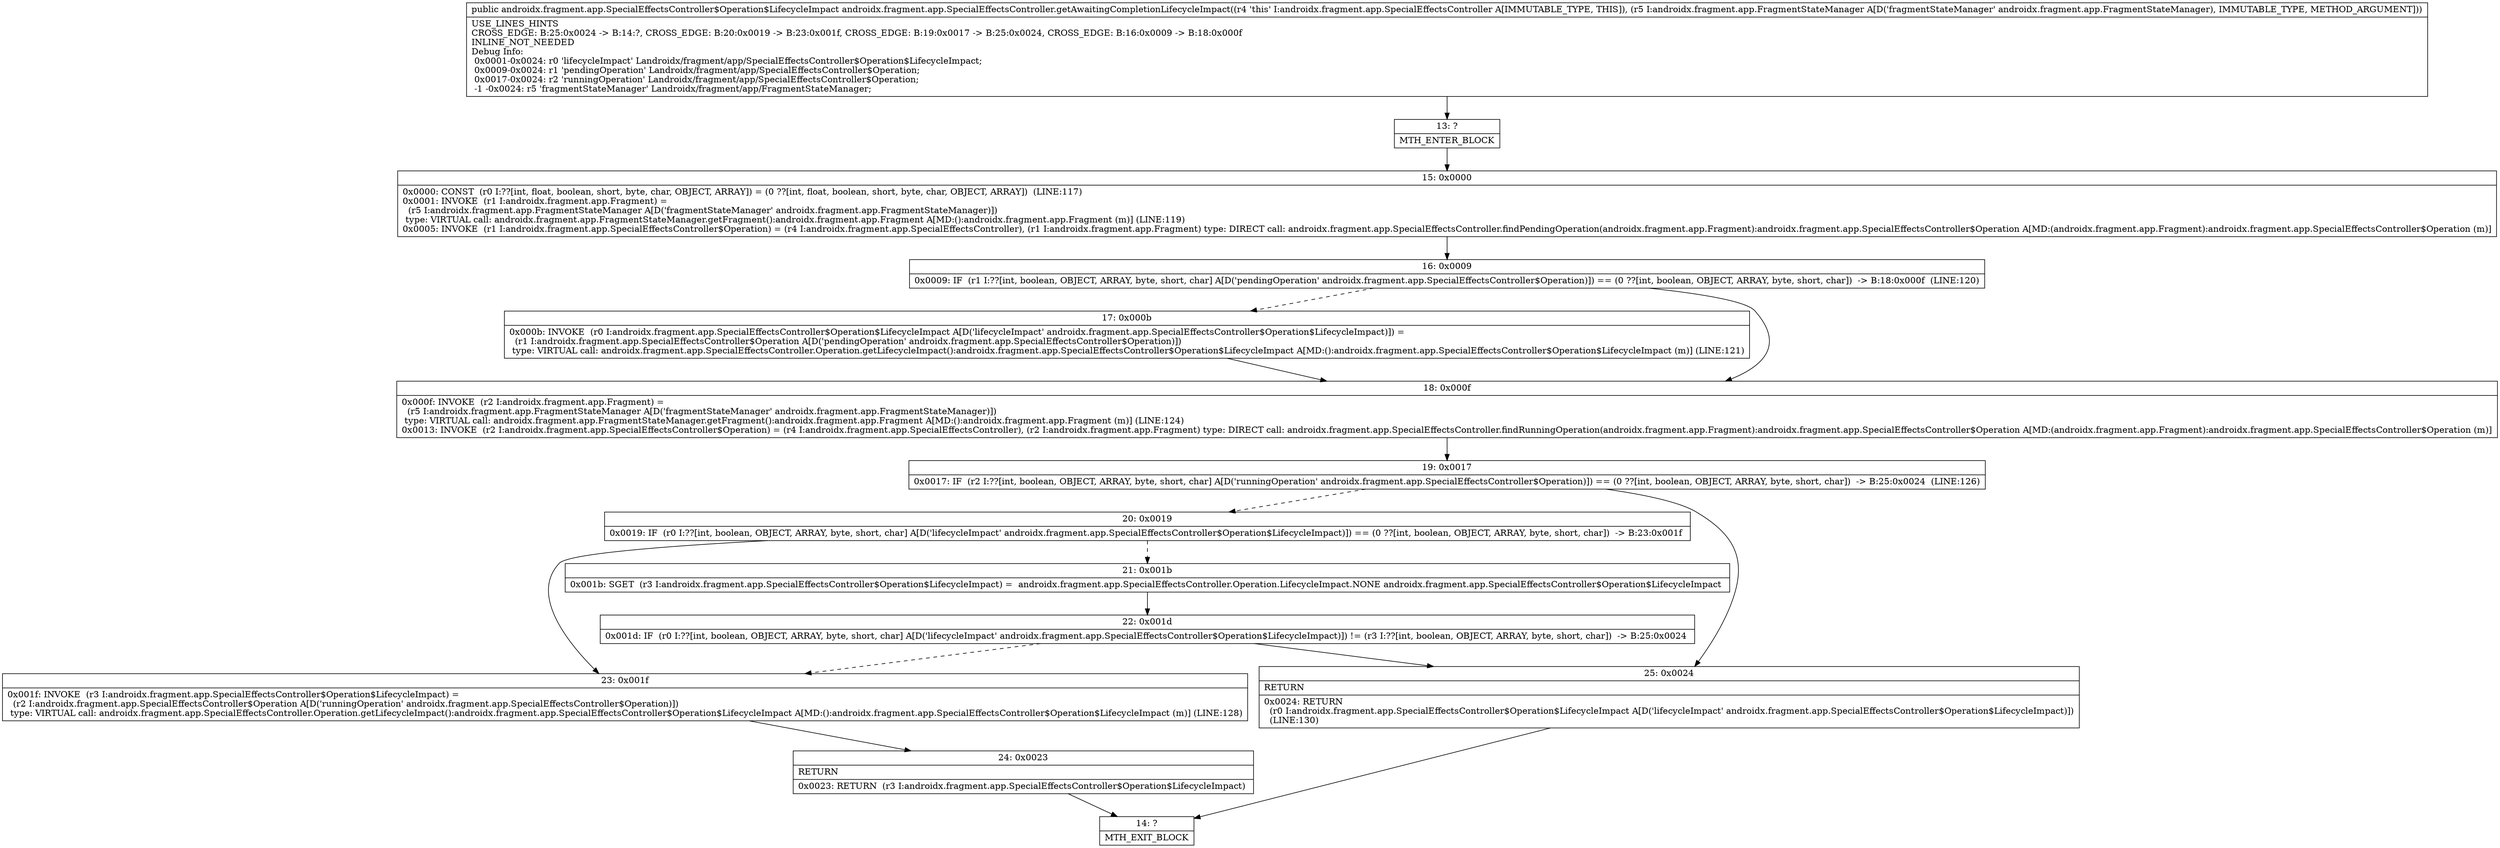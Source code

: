 digraph "CFG forandroidx.fragment.app.SpecialEffectsController.getAwaitingCompletionLifecycleImpact(Landroidx\/fragment\/app\/FragmentStateManager;)Landroidx\/fragment\/app\/SpecialEffectsController$Operation$LifecycleImpact;" {
Node_13 [shape=record,label="{13\:\ ?|MTH_ENTER_BLOCK\l}"];
Node_15 [shape=record,label="{15\:\ 0x0000|0x0000: CONST  (r0 I:??[int, float, boolean, short, byte, char, OBJECT, ARRAY]) = (0 ??[int, float, boolean, short, byte, char, OBJECT, ARRAY])  (LINE:117)\l0x0001: INVOKE  (r1 I:androidx.fragment.app.Fragment) = \l  (r5 I:androidx.fragment.app.FragmentStateManager A[D('fragmentStateManager' androidx.fragment.app.FragmentStateManager)])\l type: VIRTUAL call: androidx.fragment.app.FragmentStateManager.getFragment():androidx.fragment.app.Fragment A[MD:():androidx.fragment.app.Fragment (m)] (LINE:119)\l0x0005: INVOKE  (r1 I:androidx.fragment.app.SpecialEffectsController$Operation) = (r4 I:androidx.fragment.app.SpecialEffectsController), (r1 I:androidx.fragment.app.Fragment) type: DIRECT call: androidx.fragment.app.SpecialEffectsController.findPendingOperation(androidx.fragment.app.Fragment):androidx.fragment.app.SpecialEffectsController$Operation A[MD:(androidx.fragment.app.Fragment):androidx.fragment.app.SpecialEffectsController$Operation (m)]\l}"];
Node_16 [shape=record,label="{16\:\ 0x0009|0x0009: IF  (r1 I:??[int, boolean, OBJECT, ARRAY, byte, short, char] A[D('pendingOperation' androidx.fragment.app.SpecialEffectsController$Operation)]) == (0 ??[int, boolean, OBJECT, ARRAY, byte, short, char])  \-\> B:18:0x000f  (LINE:120)\l}"];
Node_17 [shape=record,label="{17\:\ 0x000b|0x000b: INVOKE  (r0 I:androidx.fragment.app.SpecialEffectsController$Operation$LifecycleImpact A[D('lifecycleImpact' androidx.fragment.app.SpecialEffectsController$Operation$LifecycleImpact)]) = \l  (r1 I:androidx.fragment.app.SpecialEffectsController$Operation A[D('pendingOperation' androidx.fragment.app.SpecialEffectsController$Operation)])\l type: VIRTUAL call: androidx.fragment.app.SpecialEffectsController.Operation.getLifecycleImpact():androidx.fragment.app.SpecialEffectsController$Operation$LifecycleImpact A[MD:():androidx.fragment.app.SpecialEffectsController$Operation$LifecycleImpact (m)] (LINE:121)\l}"];
Node_18 [shape=record,label="{18\:\ 0x000f|0x000f: INVOKE  (r2 I:androidx.fragment.app.Fragment) = \l  (r5 I:androidx.fragment.app.FragmentStateManager A[D('fragmentStateManager' androidx.fragment.app.FragmentStateManager)])\l type: VIRTUAL call: androidx.fragment.app.FragmentStateManager.getFragment():androidx.fragment.app.Fragment A[MD:():androidx.fragment.app.Fragment (m)] (LINE:124)\l0x0013: INVOKE  (r2 I:androidx.fragment.app.SpecialEffectsController$Operation) = (r4 I:androidx.fragment.app.SpecialEffectsController), (r2 I:androidx.fragment.app.Fragment) type: DIRECT call: androidx.fragment.app.SpecialEffectsController.findRunningOperation(androidx.fragment.app.Fragment):androidx.fragment.app.SpecialEffectsController$Operation A[MD:(androidx.fragment.app.Fragment):androidx.fragment.app.SpecialEffectsController$Operation (m)]\l}"];
Node_19 [shape=record,label="{19\:\ 0x0017|0x0017: IF  (r2 I:??[int, boolean, OBJECT, ARRAY, byte, short, char] A[D('runningOperation' androidx.fragment.app.SpecialEffectsController$Operation)]) == (0 ??[int, boolean, OBJECT, ARRAY, byte, short, char])  \-\> B:25:0x0024  (LINE:126)\l}"];
Node_20 [shape=record,label="{20\:\ 0x0019|0x0019: IF  (r0 I:??[int, boolean, OBJECT, ARRAY, byte, short, char] A[D('lifecycleImpact' androidx.fragment.app.SpecialEffectsController$Operation$LifecycleImpact)]) == (0 ??[int, boolean, OBJECT, ARRAY, byte, short, char])  \-\> B:23:0x001f \l}"];
Node_21 [shape=record,label="{21\:\ 0x001b|0x001b: SGET  (r3 I:androidx.fragment.app.SpecialEffectsController$Operation$LifecycleImpact) =  androidx.fragment.app.SpecialEffectsController.Operation.LifecycleImpact.NONE androidx.fragment.app.SpecialEffectsController$Operation$LifecycleImpact \l}"];
Node_22 [shape=record,label="{22\:\ 0x001d|0x001d: IF  (r0 I:??[int, boolean, OBJECT, ARRAY, byte, short, char] A[D('lifecycleImpact' androidx.fragment.app.SpecialEffectsController$Operation$LifecycleImpact)]) != (r3 I:??[int, boolean, OBJECT, ARRAY, byte, short, char])  \-\> B:25:0x0024 \l}"];
Node_23 [shape=record,label="{23\:\ 0x001f|0x001f: INVOKE  (r3 I:androidx.fragment.app.SpecialEffectsController$Operation$LifecycleImpact) = \l  (r2 I:androidx.fragment.app.SpecialEffectsController$Operation A[D('runningOperation' androidx.fragment.app.SpecialEffectsController$Operation)])\l type: VIRTUAL call: androidx.fragment.app.SpecialEffectsController.Operation.getLifecycleImpact():androidx.fragment.app.SpecialEffectsController$Operation$LifecycleImpact A[MD:():androidx.fragment.app.SpecialEffectsController$Operation$LifecycleImpact (m)] (LINE:128)\l}"];
Node_24 [shape=record,label="{24\:\ 0x0023|RETURN\l|0x0023: RETURN  (r3 I:androidx.fragment.app.SpecialEffectsController$Operation$LifecycleImpact) \l}"];
Node_14 [shape=record,label="{14\:\ ?|MTH_EXIT_BLOCK\l}"];
Node_25 [shape=record,label="{25\:\ 0x0024|RETURN\l|0x0024: RETURN  \l  (r0 I:androidx.fragment.app.SpecialEffectsController$Operation$LifecycleImpact A[D('lifecycleImpact' androidx.fragment.app.SpecialEffectsController$Operation$LifecycleImpact)])\l  (LINE:130)\l}"];
MethodNode[shape=record,label="{public androidx.fragment.app.SpecialEffectsController$Operation$LifecycleImpact androidx.fragment.app.SpecialEffectsController.getAwaitingCompletionLifecycleImpact((r4 'this' I:androidx.fragment.app.SpecialEffectsController A[IMMUTABLE_TYPE, THIS]), (r5 I:androidx.fragment.app.FragmentStateManager A[D('fragmentStateManager' androidx.fragment.app.FragmentStateManager), IMMUTABLE_TYPE, METHOD_ARGUMENT]))  | USE_LINES_HINTS\lCROSS_EDGE: B:25:0x0024 \-\> B:14:?, CROSS_EDGE: B:20:0x0019 \-\> B:23:0x001f, CROSS_EDGE: B:19:0x0017 \-\> B:25:0x0024, CROSS_EDGE: B:16:0x0009 \-\> B:18:0x000f\lINLINE_NOT_NEEDED\lDebug Info:\l  0x0001\-0x0024: r0 'lifecycleImpact' Landroidx\/fragment\/app\/SpecialEffectsController$Operation$LifecycleImpact;\l  0x0009\-0x0024: r1 'pendingOperation' Landroidx\/fragment\/app\/SpecialEffectsController$Operation;\l  0x0017\-0x0024: r2 'runningOperation' Landroidx\/fragment\/app\/SpecialEffectsController$Operation;\l  \-1 \-0x0024: r5 'fragmentStateManager' Landroidx\/fragment\/app\/FragmentStateManager;\l}"];
MethodNode -> Node_13;Node_13 -> Node_15;
Node_15 -> Node_16;
Node_16 -> Node_17[style=dashed];
Node_16 -> Node_18;
Node_17 -> Node_18;
Node_18 -> Node_19;
Node_19 -> Node_20[style=dashed];
Node_19 -> Node_25;
Node_20 -> Node_21[style=dashed];
Node_20 -> Node_23;
Node_21 -> Node_22;
Node_22 -> Node_23[style=dashed];
Node_22 -> Node_25;
Node_23 -> Node_24;
Node_24 -> Node_14;
Node_25 -> Node_14;
}

